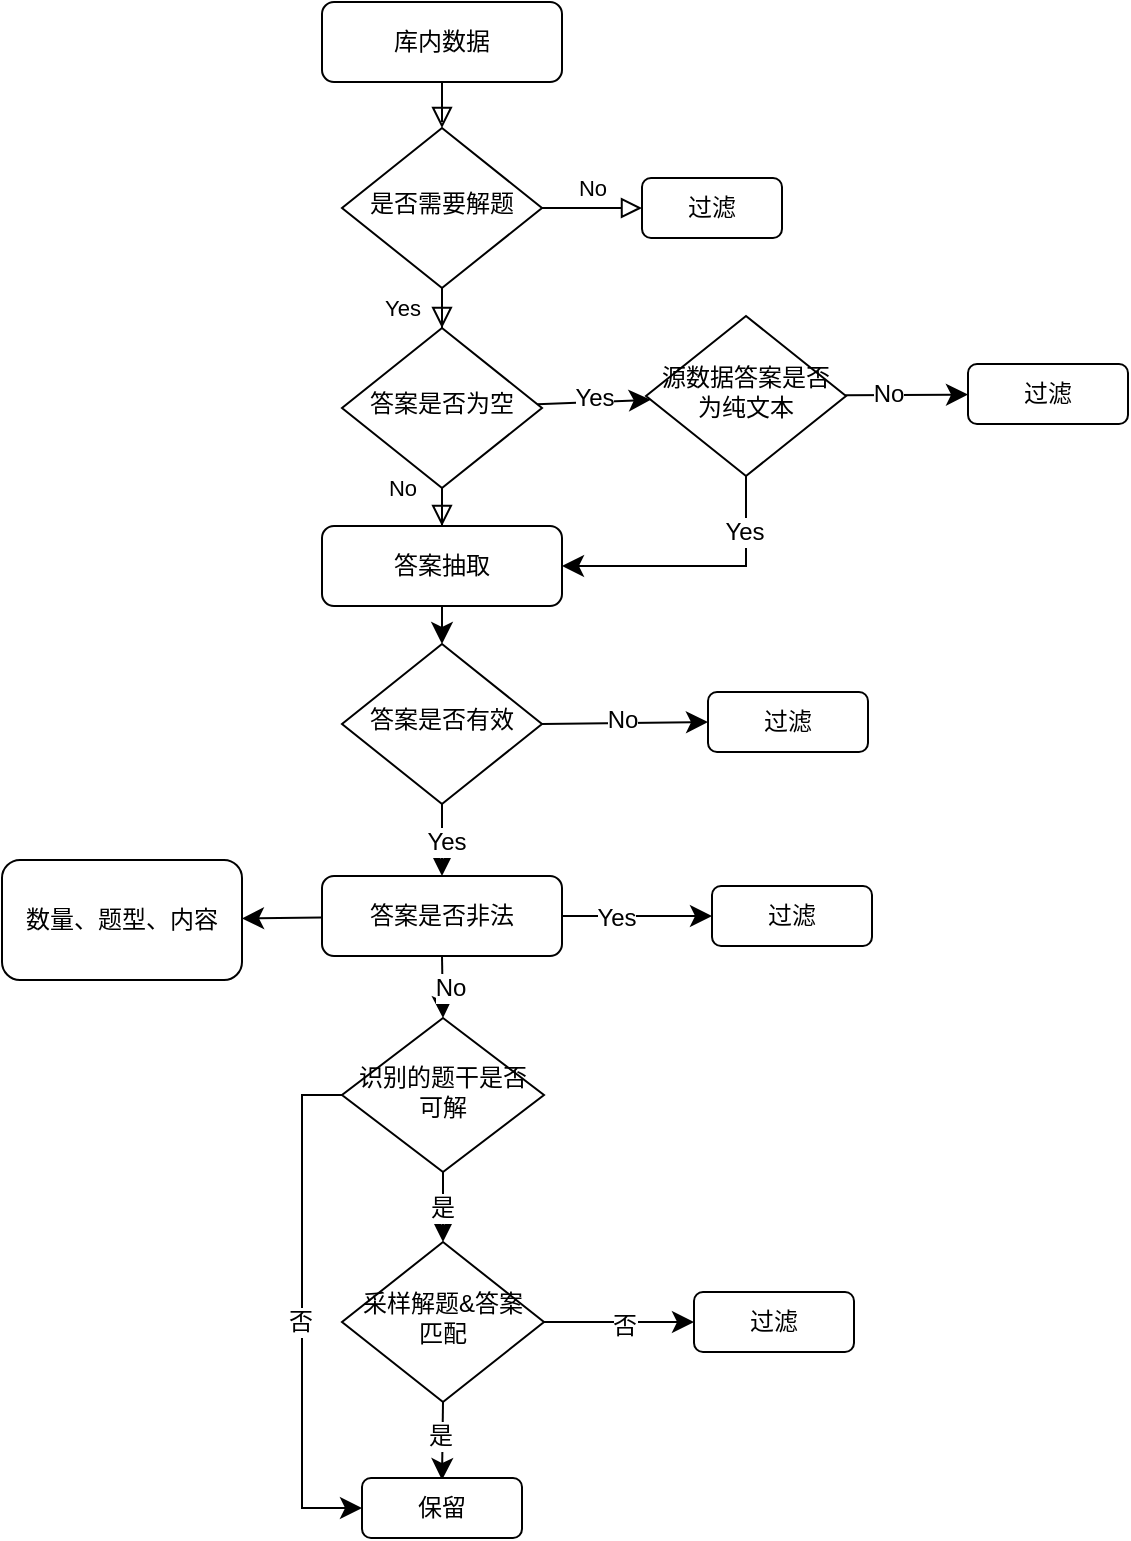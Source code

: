 <mxfile version="24.9.2">
  <diagram id="C5RBs43oDa-KdzZeNtuy" name="Page-1">
    <mxGraphModel dx="954" dy="689" grid="1" gridSize="10" guides="1" tooltips="1" connect="1" arrows="1" fold="1" page="1" pageScale="1" pageWidth="827" pageHeight="1169" background="none" math="0" shadow="0">
      <root>
        <mxCell id="WIyWlLk6GJQsqaUBKTNV-0" />
        <mxCell id="WIyWlLk6GJQsqaUBKTNV-1" parent="WIyWlLk6GJQsqaUBKTNV-0" />
        <mxCell id="WIyWlLk6GJQsqaUBKTNV-2" value="" style="rounded=0;html=1;jettySize=auto;orthogonalLoop=1;fontSize=11;endArrow=block;endFill=0;endSize=8;strokeWidth=1;shadow=0;labelBackgroundColor=none;edgeStyle=orthogonalEdgeStyle;" parent="WIyWlLk6GJQsqaUBKTNV-1" source="WIyWlLk6GJQsqaUBKTNV-3" target="WIyWlLk6GJQsqaUBKTNV-6" edge="1">
          <mxGeometry relative="1" as="geometry" />
        </mxCell>
        <mxCell id="WIyWlLk6GJQsqaUBKTNV-3" value="库内数据" style="rounded=1;whiteSpace=wrap;html=1;fontSize=12;glass=0;strokeWidth=1;shadow=0;" parent="WIyWlLk6GJQsqaUBKTNV-1" vertex="1">
          <mxGeometry x="179" y="93" width="120" height="40" as="geometry" />
        </mxCell>
        <mxCell id="WIyWlLk6GJQsqaUBKTNV-4" value="Yes" style="rounded=0;html=1;jettySize=auto;orthogonalLoop=1;fontSize=11;endArrow=block;endFill=0;endSize=8;strokeWidth=1;shadow=0;labelBackgroundColor=none;edgeStyle=orthogonalEdgeStyle;exitX=0.5;exitY=1;exitDx=0;exitDy=0;" parent="WIyWlLk6GJQsqaUBKTNV-1" source="WIyWlLk6GJQsqaUBKTNV-6" target="WIyWlLk6GJQsqaUBKTNV-10" edge="1">
          <mxGeometry y="20" relative="1" as="geometry">
            <mxPoint as="offset" />
            <mxPoint x="239" y="242" as="sourcePoint" />
          </mxGeometry>
        </mxCell>
        <mxCell id="WIyWlLk6GJQsqaUBKTNV-5" value="No" style="edgeStyle=orthogonalEdgeStyle;rounded=0;html=1;jettySize=auto;orthogonalLoop=1;fontSize=11;endArrow=block;endFill=0;endSize=8;strokeWidth=1;shadow=0;labelBackgroundColor=none;exitX=1;exitY=0.5;exitDx=0;exitDy=0;" parent="WIyWlLk6GJQsqaUBKTNV-1" source="WIyWlLk6GJQsqaUBKTNV-6" target="WIyWlLk6GJQsqaUBKTNV-7" edge="1">
          <mxGeometry y="10" relative="1" as="geometry">
            <mxPoint as="offset" />
            <mxPoint x="289" y="202" as="sourcePoint" />
          </mxGeometry>
        </mxCell>
        <mxCell id="WIyWlLk6GJQsqaUBKTNV-6" value="是否需要解题" style="rhombus;whiteSpace=wrap;html=1;shadow=0;fontFamily=Helvetica;fontSize=12;align=center;strokeWidth=1;spacing=6;spacingTop=-4;" parent="WIyWlLk6GJQsqaUBKTNV-1" vertex="1">
          <mxGeometry x="189" y="156" width="100" height="80" as="geometry" />
        </mxCell>
        <mxCell id="WIyWlLk6GJQsqaUBKTNV-7" value="过滤" style="rounded=1;whiteSpace=wrap;html=1;fontSize=12;glass=0;strokeWidth=1;shadow=0;" parent="WIyWlLk6GJQsqaUBKTNV-1" vertex="1">
          <mxGeometry x="339" y="181" width="70" height="30" as="geometry" />
        </mxCell>
        <mxCell id="WIyWlLk6GJQsqaUBKTNV-8" value="No" style="rounded=0;html=1;jettySize=auto;orthogonalLoop=1;fontSize=11;endArrow=block;endFill=0;endSize=8;strokeWidth=1;shadow=0;labelBackgroundColor=none;edgeStyle=orthogonalEdgeStyle;" parent="WIyWlLk6GJQsqaUBKTNV-1" source="WIyWlLk6GJQsqaUBKTNV-10" target="WIyWlLk6GJQsqaUBKTNV-11" edge="1">
          <mxGeometry x="0.333" y="20" relative="1" as="geometry">
            <mxPoint as="offset" />
          </mxGeometry>
        </mxCell>
        <mxCell id="zaWig58PY4hGGaQQTapN-2" value="" style="edgeStyle=none;curved=1;rounded=0;orthogonalLoop=1;jettySize=auto;html=1;fontSize=12;startSize=8;endSize=8;" edge="1" parent="WIyWlLk6GJQsqaUBKTNV-1" source="WIyWlLk6GJQsqaUBKTNV-10" target="zaWig58PY4hGGaQQTapN-1">
          <mxGeometry relative="1" as="geometry" />
        </mxCell>
        <mxCell id="zaWig58PY4hGGaQQTapN-3" value="Yes" style="edgeLabel;html=1;align=center;verticalAlign=middle;resizable=0;points=[];fontSize=12;" vertex="1" connectable="0" parent="zaWig58PY4hGGaQQTapN-2">
          <mxGeometry y="2" relative="1" as="geometry">
            <mxPoint as="offset" />
          </mxGeometry>
        </mxCell>
        <mxCell id="WIyWlLk6GJQsqaUBKTNV-10" value="答案是否为空" style="rhombus;whiteSpace=wrap;html=1;shadow=0;fontFamily=Helvetica;fontSize=12;align=center;strokeWidth=1;spacing=6;spacingTop=-4;" parent="WIyWlLk6GJQsqaUBKTNV-1" vertex="1">
          <mxGeometry x="189" y="256" width="100" height="80" as="geometry" />
        </mxCell>
        <mxCell id="zaWig58PY4hGGaQQTapN-14" style="edgeStyle=none;curved=1;rounded=0;orthogonalLoop=1;jettySize=auto;html=1;exitX=0.5;exitY=1;exitDx=0;exitDy=0;entryX=0.5;entryY=0;entryDx=0;entryDy=0;fontSize=12;startSize=8;endSize=8;" edge="1" parent="WIyWlLk6GJQsqaUBKTNV-1" source="WIyWlLk6GJQsqaUBKTNV-11" target="zaWig58PY4hGGaQQTapN-13">
          <mxGeometry relative="1" as="geometry" />
        </mxCell>
        <mxCell id="WIyWlLk6GJQsqaUBKTNV-11" value="答案抽取" style="rounded=1;whiteSpace=wrap;html=1;fontSize=12;glass=0;strokeWidth=1;shadow=0;" parent="WIyWlLk6GJQsqaUBKTNV-1" vertex="1">
          <mxGeometry x="179" y="355" width="120" height="40" as="geometry" />
        </mxCell>
        <mxCell id="zaWig58PY4hGGaQQTapN-8" value="" style="edgeStyle=none;curved=1;rounded=0;orthogonalLoop=1;jettySize=auto;html=1;fontSize=12;startSize=8;endSize=8;" edge="1" parent="WIyWlLk6GJQsqaUBKTNV-1" source="zaWig58PY4hGGaQQTapN-1" target="zaWig58PY4hGGaQQTapN-9">
          <mxGeometry relative="1" as="geometry">
            <mxPoint x="569" y="322" as="targetPoint" />
          </mxGeometry>
        </mxCell>
        <mxCell id="zaWig58PY4hGGaQQTapN-10" value="No" style="edgeLabel;html=1;align=center;verticalAlign=middle;resizable=0;points=[];fontSize=12;" vertex="1" connectable="0" parent="zaWig58PY4hGGaQQTapN-8">
          <mxGeometry x="-0.3" y="1" relative="1" as="geometry">
            <mxPoint as="offset" />
          </mxGeometry>
        </mxCell>
        <mxCell id="zaWig58PY4hGGaQQTapN-11" style="edgeStyle=orthogonalEdgeStyle;rounded=0;orthogonalLoop=1;jettySize=auto;html=1;exitX=0.5;exitY=1;exitDx=0;exitDy=0;entryX=1;entryY=0.5;entryDx=0;entryDy=0;fontSize=12;startSize=8;endSize=8;" edge="1" parent="WIyWlLk6GJQsqaUBKTNV-1" source="zaWig58PY4hGGaQQTapN-1" target="WIyWlLk6GJQsqaUBKTNV-11">
          <mxGeometry relative="1" as="geometry" />
        </mxCell>
        <mxCell id="zaWig58PY4hGGaQQTapN-12" value="Yes" style="edgeLabel;html=1;align=center;verticalAlign=middle;resizable=0;points=[];fontSize=12;" vertex="1" connectable="0" parent="zaWig58PY4hGGaQQTapN-11">
          <mxGeometry x="-0.59" y="-1" relative="1" as="geometry">
            <mxPoint as="offset" />
          </mxGeometry>
        </mxCell>
        <mxCell id="zaWig58PY4hGGaQQTapN-1" value="源数据答案是否为纯文本" style="rhombus;whiteSpace=wrap;html=1;shadow=0;strokeWidth=1;spacing=6;spacingTop=-4;" vertex="1" parent="WIyWlLk6GJQsqaUBKTNV-1">
          <mxGeometry x="341" y="250" width="100" height="80" as="geometry" />
        </mxCell>
        <mxCell id="zaWig58PY4hGGaQQTapN-9" value="过滤" style="rounded=1;whiteSpace=wrap;html=1;" vertex="1" parent="WIyWlLk6GJQsqaUBKTNV-1">
          <mxGeometry x="502" y="274" width="80" height="30" as="geometry" />
        </mxCell>
        <mxCell id="zaWig58PY4hGGaQQTapN-15" style="edgeStyle=none;curved=1;rounded=0;orthogonalLoop=1;jettySize=auto;html=1;exitX=1;exitY=0.5;exitDx=0;exitDy=0;fontSize=12;startSize=8;endSize=8;entryX=0;entryY=0.5;entryDx=0;entryDy=0;" edge="1" parent="WIyWlLk6GJQsqaUBKTNV-1" source="zaWig58PY4hGGaQQTapN-13" target="zaWig58PY4hGGaQQTapN-19">
          <mxGeometry relative="1" as="geometry">
            <mxPoint x="369" y="532" as="targetPoint" />
          </mxGeometry>
        </mxCell>
        <mxCell id="zaWig58PY4hGGaQQTapN-16" value="No" style="edgeLabel;html=1;align=center;verticalAlign=middle;resizable=0;points=[];fontSize=12;" vertex="1" connectable="0" parent="zaWig58PY4hGGaQQTapN-15">
          <mxGeometry x="-0.05" y="2" relative="1" as="geometry">
            <mxPoint as="offset" />
          </mxGeometry>
        </mxCell>
        <mxCell id="zaWig58PY4hGGaQQTapN-17" style="edgeStyle=none;curved=1;rounded=0;orthogonalLoop=1;jettySize=auto;html=1;exitX=0.5;exitY=1;exitDx=0;exitDy=0;fontSize=12;startSize=8;endSize=8;entryX=0.5;entryY=0;entryDx=0;entryDy=0;" edge="1" parent="WIyWlLk6GJQsqaUBKTNV-1" source="zaWig58PY4hGGaQQTapN-13" target="zaWig58PY4hGGaQQTapN-20">
          <mxGeometry relative="1" as="geometry">
            <mxPoint x="319" y="580" as="targetPoint" />
          </mxGeometry>
        </mxCell>
        <mxCell id="zaWig58PY4hGGaQQTapN-18" value="Yes" style="edgeLabel;html=1;align=center;verticalAlign=middle;resizable=0;points=[];fontSize=12;" vertex="1" connectable="0" parent="zaWig58PY4hGGaQQTapN-17">
          <mxGeometry x="0.029" y="2" relative="1" as="geometry">
            <mxPoint as="offset" />
          </mxGeometry>
        </mxCell>
        <mxCell id="zaWig58PY4hGGaQQTapN-13" value="答案是否有效" style="rhombus;whiteSpace=wrap;html=1;shadow=0;fontFamily=Helvetica;fontSize=12;align=center;strokeWidth=1;spacing=6;spacingTop=-4;" vertex="1" parent="WIyWlLk6GJQsqaUBKTNV-1">
          <mxGeometry x="189" y="414" width="100" height="80" as="geometry" />
        </mxCell>
        <mxCell id="zaWig58PY4hGGaQQTapN-19" value="过滤" style="rounded=1;whiteSpace=wrap;html=1;" vertex="1" parent="WIyWlLk6GJQsqaUBKTNV-1">
          <mxGeometry x="372" y="438" width="80" height="30" as="geometry" />
        </mxCell>
        <mxCell id="zaWig58PY4hGGaQQTapN-24" style="edgeStyle=none;curved=1;rounded=0;orthogonalLoop=1;jettySize=auto;html=1;exitX=1;exitY=0.5;exitDx=0;exitDy=0;entryX=0;entryY=0.5;entryDx=0;entryDy=0;fontSize=12;startSize=8;endSize=8;" edge="1" parent="WIyWlLk6GJQsqaUBKTNV-1" source="zaWig58PY4hGGaQQTapN-20" target="zaWig58PY4hGGaQQTapN-23">
          <mxGeometry relative="1" as="geometry">
            <mxPoint x="299" y="631" as="sourcePoint" />
            <mxPoint x="374" y="631" as="targetPoint" />
          </mxGeometry>
        </mxCell>
        <mxCell id="zaWig58PY4hGGaQQTapN-25" value="Yes" style="edgeLabel;html=1;align=center;verticalAlign=middle;resizable=0;points=[];fontSize=12;" vertex="1" connectable="0" parent="zaWig58PY4hGGaQQTapN-24">
          <mxGeometry x="-0.28" y="-1" relative="1" as="geometry">
            <mxPoint as="offset" />
          </mxGeometry>
        </mxCell>
        <mxCell id="zaWig58PY4hGGaQQTapN-26" style="edgeStyle=none;curved=1;rounded=0;orthogonalLoop=1;jettySize=auto;html=1;exitX=0.5;exitY=1;exitDx=0;exitDy=0;fontSize=12;startSize=8;endSize=8;entryX=0.5;entryY=0;entryDx=0;entryDy=0;" edge="1" parent="WIyWlLk6GJQsqaUBKTNV-1" source="zaWig58PY4hGGaQQTapN-20" target="zaWig58PY4hGGaQQTapN-30">
          <mxGeometry relative="1" as="geometry">
            <mxPoint x="239" y="640" as="targetPoint" />
          </mxGeometry>
        </mxCell>
        <mxCell id="zaWig58PY4hGGaQQTapN-29" value="No" style="edgeLabel;html=1;align=center;verticalAlign=middle;resizable=0;points=[];fontSize=12;" vertex="1" connectable="0" parent="zaWig58PY4hGGaQQTapN-26">
          <mxGeometry x="0.043" y="3" relative="1" as="geometry">
            <mxPoint as="offset" />
          </mxGeometry>
        </mxCell>
        <mxCell id="zaWig58PY4hGGaQQTapN-28" value="" style="edgeStyle=none;curved=1;rounded=0;orthogonalLoop=1;jettySize=auto;html=1;fontSize=12;startSize=8;endSize=8;" edge="1" parent="WIyWlLk6GJQsqaUBKTNV-1" source="zaWig58PY4hGGaQQTapN-20" target="zaWig58PY4hGGaQQTapN-27">
          <mxGeometry relative="1" as="geometry" />
        </mxCell>
        <mxCell id="zaWig58PY4hGGaQQTapN-20" value="答案是否非法" style="rounded=1;whiteSpace=wrap;html=1;fontSize=12;glass=0;strokeWidth=1;shadow=0;" vertex="1" parent="WIyWlLk6GJQsqaUBKTNV-1">
          <mxGeometry x="179" y="530" width="120" height="40" as="geometry" />
        </mxCell>
        <mxCell id="zaWig58PY4hGGaQQTapN-23" value="过滤" style="rounded=1;whiteSpace=wrap;html=1;" vertex="1" parent="WIyWlLk6GJQsqaUBKTNV-1">
          <mxGeometry x="374" y="535" width="80" height="30" as="geometry" />
        </mxCell>
        <mxCell id="zaWig58PY4hGGaQQTapN-27" value="数量、题型、内容" style="whiteSpace=wrap;html=1;rounded=1;glass=0;strokeWidth=1;shadow=0;" vertex="1" parent="WIyWlLk6GJQsqaUBKTNV-1">
          <mxGeometry x="19" y="522" width="120" height="60" as="geometry" />
        </mxCell>
        <mxCell id="zaWig58PY4hGGaQQTapN-31" style="rounded=0;orthogonalLoop=1;jettySize=auto;html=1;fontSize=12;startSize=8;endSize=8;exitX=0;exitY=0.5;exitDx=0;exitDy=0;entryX=0;entryY=0.5;entryDx=0;entryDy=0;edgeStyle=orthogonalEdgeStyle;" edge="1" parent="WIyWlLk6GJQsqaUBKTNV-1" source="zaWig58PY4hGGaQQTapN-30" target="zaWig58PY4hGGaQQTapN-41">
          <mxGeometry relative="1" as="geometry">
            <mxPoint x="200" y="846" as="targetPoint" />
          </mxGeometry>
        </mxCell>
        <mxCell id="zaWig58PY4hGGaQQTapN-32" value="否" style="edgeLabel;html=1;align=center;verticalAlign=middle;resizable=0;points=[];fontSize=12;" vertex="1" connectable="0" parent="zaWig58PY4hGGaQQTapN-31">
          <mxGeometry x="0.057" y="-1" relative="1" as="geometry">
            <mxPoint y="-2" as="offset" />
          </mxGeometry>
        </mxCell>
        <mxCell id="zaWig58PY4hGGaQQTapN-33" style="edgeStyle=none;curved=1;rounded=0;orthogonalLoop=1;jettySize=auto;html=1;exitX=0.5;exitY=1;exitDx=0;exitDy=0;fontSize=12;startSize=8;endSize=8;entryX=0.5;entryY=0;entryDx=0;entryDy=0;" edge="1" parent="WIyWlLk6GJQsqaUBKTNV-1" source="zaWig58PY4hGGaQQTapN-30" target="zaWig58PY4hGGaQQTapN-35">
          <mxGeometry relative="1" as="geometry">
            <mxPoint x="240" y="756" as="targetPoint" />
          </mxGeometry>
        </mxCell>
        <mxCell id="zaWig58PY4hGGaQQTapN-34" value="是" style="edgeLabel;html=1;align=center;verticalAlign=middle;resizable=0;points=[];fontSize=12;" vertex="1" connectable="0" parent="zaWig58PY4hGGaQQTapN-33">
          <mxGeometry x="0.04" y="-1" relative="1" as="geometry">
            <mxPoint as="offset" />
          </mxGeometry>
        </mxCell>
        <mxCell id="zaWig58PY4hGGaQQTapN-30" value="识别的题干是否可解" style="rhombus;whiteSpace=wrap;html=1;shadow=0;fontFamily=Helvetica;fontSize=12;align=center;strokeWidth=1;spacing=6;spacingTop=-4;" vertex="1" parent="WIyWlLk6GJQsqaUBKTNV-1">
          <mxGeometry x="189" y="601" width="101" height="77" as="geometry" />
        </mxCell>
        <mxCell id="zaWig58PY4hGGaQQTapN-39" style="edgeStyle=none;curved=1;rounded=0;orthogonalLoop=1;jettySize=auto;html=1;exitX=0.5;exitY=1;exitDx=0;exitDy=0;fontSize=12;startSize=8;endSize=8;entryX=0.5;entryY=0;entryDx=0;entryDy=0;" edge="1" parent="WIyWlLk6GJQsqaUBKTNV-1" source="zaWig58PY4hGGaQQTapN-35">
          <mxGeometry relative="1" as="geometry">
            <mxPoint x="239" y="832" as="targetPoint" />
          </mxGeometry>
        </mxCell>
        <mxCell id="zaWig58PY4hGGaQQTapN-40" value="是" style="edgeLabel;html=1;align=center;verticalAlign=middle;resizable=0;points=[];fontSize=12;" vertex="1" connectable="0" parent="zaWig58PY4hGGaQQTapN-39">
          <mxGeometry x="-0.131" y="-2" relative="1" as="geometry">
            <mxPoint as="offset" />
          </mxGeometry>
        </mxCell>
        <mxCell id="zaWig58PY4hGGaQQTapN-35" value="采样解题&amp;amp;答案匹配" style="rhombus;whiteSpace=wrap;html=1;shadow=0;fontFamily=Helvetica;fontSize=12;align=center;strokeWidth=1;spacing=6;spacingTop=-4;" vertex="1" parent="WIyWlLk6GJQsqaUBKTNV-1">
          <mxGeometry x="189" y="713" width="101" height="80" as="geometry" />
        </mxCell>
        <mxCell id="zaWig58PY4hGGaQQTapN-36" style="edgeStyle=none;curved=1;rounded=0;orthogonalLoop=1;jettySize=auto;html=1;fontSize=12;startSize=8;endSize=8;exitX=1;exitY=0.5;exitDx=0;exitDy=0;entryX=0;entryY=0.5;entryDx=0;entryDy=0;" edge="1" parent="WIyWlLk6GJQsqaUBKTNV-1" source="zaWig58PY4hGGaQQTapN-35" target="zaWig58PY4hGGaQQTapN-38">
          <mxGeometry relative="1" as="geometry">
            <mxPoint x="384" y="769" as="targetPoint" />
            <mxPoint x="290" y="778" as="sourcePoint" />
          </mxGeometry>
        </mxCell>
        <mxCell id="zaWig58PY4hGGaQQTapN-37" value="否" style="edgeLabel;html=1;align=center;verticalAlign=middle;resizable=0;points=[];fontSize=12;" vertex="1" connectable="0" parent="zaWig58PY4hGGaQQTapN-36">
          <mxGeometry x="0.057" y="-1" relative="1" as="geometry">
            <mxPoint y="1" as="offset" />
          </mxGeometry>
        </mxCell>
        <mxCell id="zaWig58PY4hGGaQQTapN-38" value="过滤" style="rounded=1;whiteSpace=wrap;html=1;" vertex="1" parent="WIyWlLk6GJQsqaUBKTNV-1">
          <mxGeometry x="365" y="738" width="80" height="30" as="geometry" />
        </mxCell>
        <mxCell id="zaWig58PY4hGGaQQTapN-41" value="保留" style="rounded=1;whiteSpace=wrap;html=1;" vertex="1" parent="WIyWlLk6GJQsqaUBKTNV-1">
          <mxGeometry x="199" y="831" width="80" height="30" as="geometry" />
        </mxCell>
      </root>
    </mxGraphModel>
  </diagram>
</mxfile>
